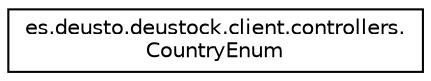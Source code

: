 digraph "Graphical Class Hierarchy"
{
 // LATEX_PDF_SIZE
  edge [fontname="Helvetica",fontsize="10",labelfontname="Helvetica",labelfontsize="10"];
  node [fontname="Helvetica",fontsize="10",shape=record];
  rankdir="LR";
  Node0 [label="es.deusto.deustock.client.controllers.\lCountryEnum",height=0.2,width=0.4,color="black", fillcolor="white", style="filled",URL="$enumes_1_1deusto_1_1deustock_1_1client_1_1controllers_1_1_country_enum.html",tooltip=" "];
}
